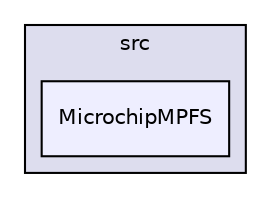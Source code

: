 digraph "C:/Users/mainuser/Desktop/School/SeniorProject/EthKitTCP/Microchip/TCPIP Stack/Utilities/Source/MPFS21 - Java/src/MicrochipMPFS" {
  compound=true
  node [ fontsize="10", fontname="Helvetica"];
  edge [ labelfontsize="10", labelfontname="Helvetica"];
  subgraph clusterdir_3e6242481585e990d0ab7021fdb64bcc {
    graph [ bgcolor="#ddddee", pencolor="black", label="src" fontname="Helvetica", fontsize="10", URL="dir_3e6242481585e990d0ab7021fdb64bcc.html"]
  dir_34718a13f588282134f6d2c7a15eedfa [shape=box, label="MicrochipMPFS", style="filled", fillcolor="#eeeeff", pencolor="black", URL="dir_34718a13f588282134f6d2c7a15eedfa.html"];
  }
}

